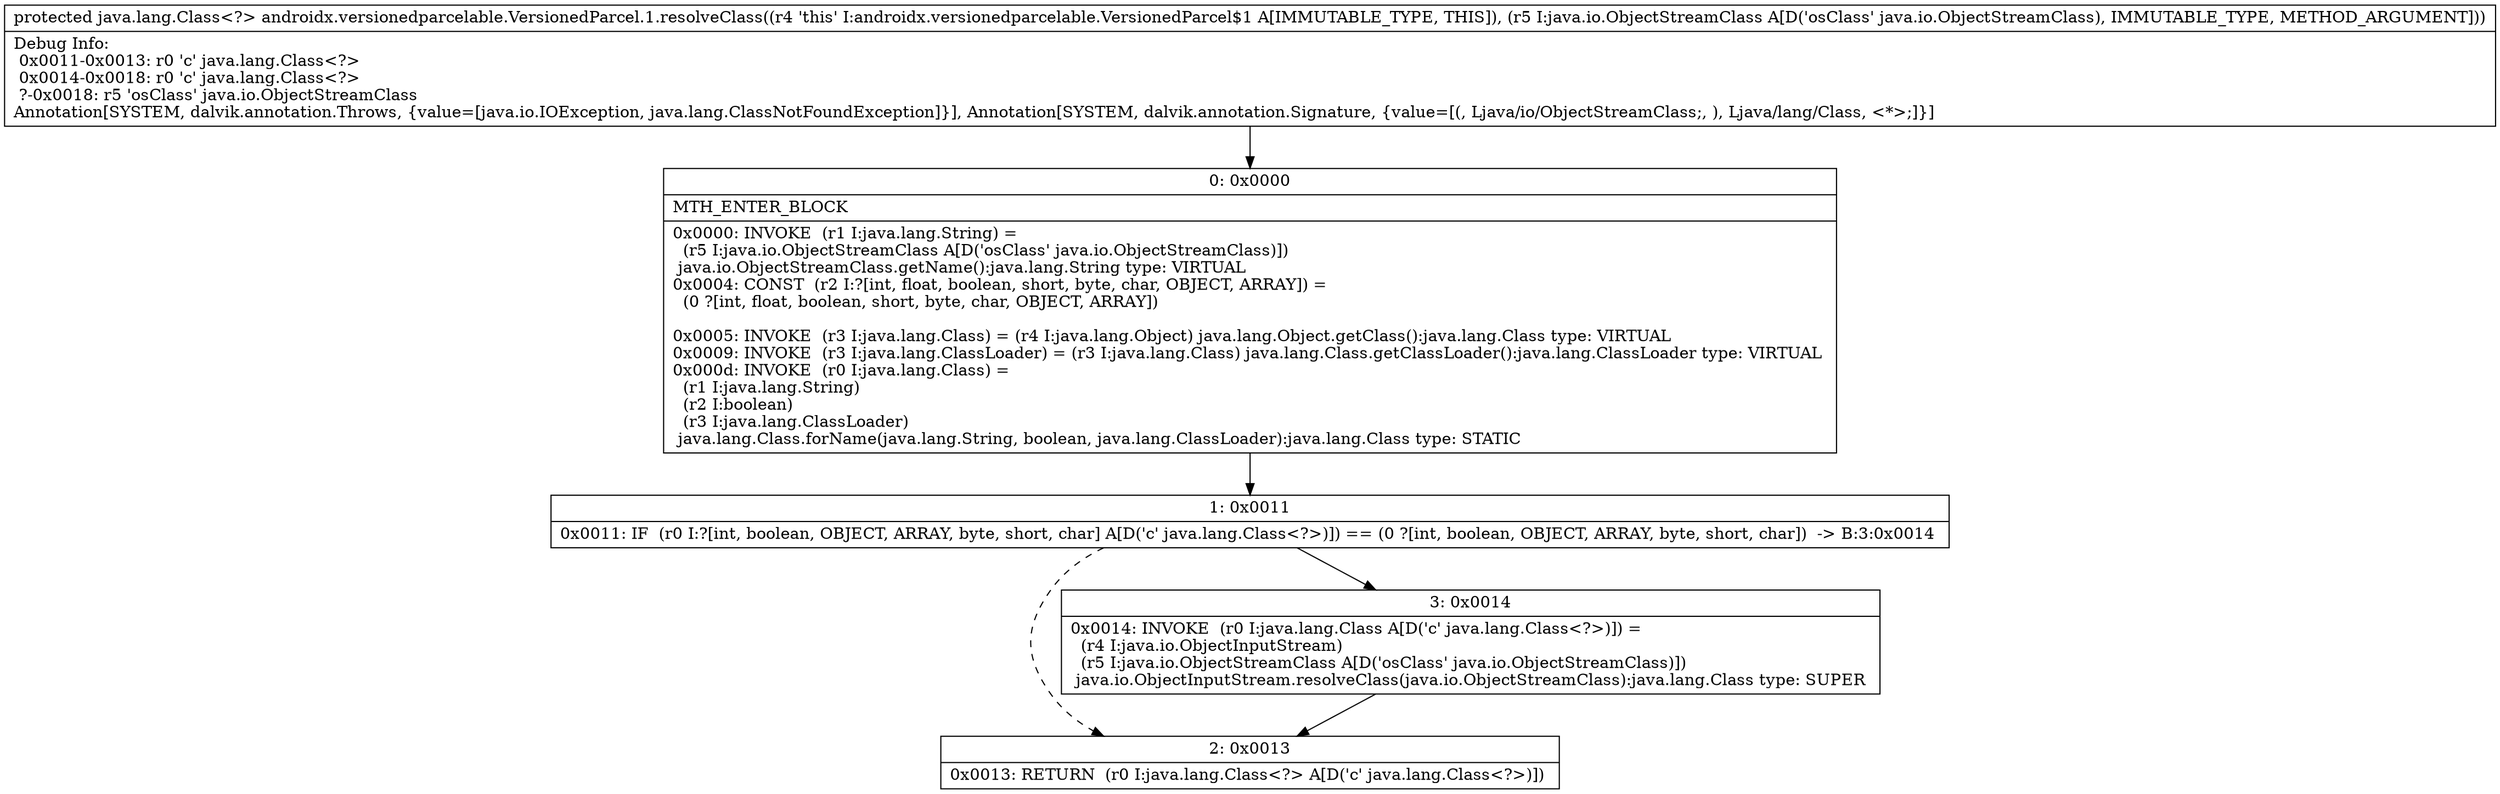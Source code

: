 digraph "CFG forandroidx.versionedparcelable.VersionedParcel.1.resolveClass(Ljava\/io\/ObjectStreamClass;)Ljava\/lang\/Class;" {
Node_0 [shape=record,label="{0\:\ 0x0000|MTH_ENTER_BLOCK\l|0x0000: INVOKE  (r1 I:java.lang.String) = \l  (r5 I:java.io.ObjectStreamClass A[D('osClass' java.io.ObjectStreamClass)])\l java.io.ObjectStreamClass.getName():java.lang.String type: VIRTUAL \l0x0004: CONST  (r2 I:?[int, float, boolean, short, byte, char, OBJECT, ARRAY]) = \l  (0 ?[int, float, boolean, short, byte, char, OBJECT, ARRAY])\l \l0x0005: INVOKE  (r3 I:java.lang.Class) = (r4 I:java.lang.Object) java.lang.Object.getClass():java.lang.Class type: VIRTUAL \l0x0009: INVOKE  (r3 I:java.lang.ClassLoader) = (r3 I:java.lang.Class) java.lang.Class.getClassLoader():java.lang.ClassLoader type: VIRTUAL \l0x000d: INVOKE  (r0 I:java.lang.Class) = \l  (r1 I:java.lang.String)\l  (r2 I:boolean)\l  (r3 I:java.lang.ClassLoader)\l java.lang.Class.forName(java.lang.String, boolean, java.lang.ClassLoader):java.lang.Class type: STATIC \l}"];
Node_1 [shape=record,label="{1\:\ 0x0011|0x0011: IF  (r0 I:?[int, boolean, OBJECT, ARRAY, byte, short, char] A[D('c' java.lang.Class\<?\>)]) == (0 ?[int, boolean, OBJECT, ARRAY, byte, short, char])  \-\> B:3:0x0014 \l}"];
Node_2 [shape=record,label="{2\:\ 0x0013|0x0013: RETURN  (r0 I:java.lang.Class\<?\> A[D('c' java.lang.Class\<?\>)]) \l}"];
Node_3 [shape=record,label="{3\:\ 0x0014|0x0014: INVOKE  (r0 I:java.lang.Class A[D('c' java.lang.Class\<?\>)]) = \l  (r4 I:java.io.ObjectInputStream)\l  (r5 I:java.io.ObjectStreamClass A[D('osClass' java.io.ObjectStreamClass)])\l java.io.ObjectInputStream.resolveClass(java.io.ObjectStreamClass):java.lang.Class type: SUPER \l}"];
MethodNode[shape=record,label="{protected java.lang.Class\<?\> androidx.versionedparcelable.VersionedParcel.1.resolveClass((r4 'this' I:androidx.versionedparcelable.VersionedParcel$1 A[IMMUTABLE_TYPE, THIS]), (r5 I:java.io.ObjectStreamClass A[D('osClass' java.io.ObjectStreamClass), IMMUTABLE_TYPE, METHOD_ARGUMENT]))  | Debug Info:\l  0x0011\-0x0013: r0 'c' java.lang.Class\<?\>\l  0x0014\-0x0018: r0 'c' java.lang.Class\<?\>\l  ?\-0x0018: r5 'osClass' java.io.ObjectStreamClass\lAnnotation[SYSTEM, dalvik.annotation.Throws, \{value=[java.io.IOException, java.lang.ClassNotFoundException]\}], Annotation[SYSTEM, dalvik.annotation.Signature, \{value=[(, Ljava\/io\/ObjectStreamClass;, ), Ljava\/lang\/Class, \<*\>;]\}]\l}"];
MethodNode -> Node_0;
Node_0 -> Node_1;
Node_1 -> Node_2[style=dashed];
Node_1 -> Node_3;
Node_3 -> Node_2;
}

